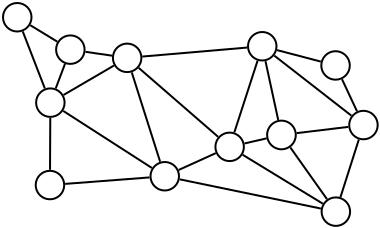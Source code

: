 <?xml version="1.0" encoding="UTF-8"?>
<dia:diagram xmlns:dia="http://www.lysator.liu.se/~alla/dia/">
  <dia:layer name="Background" visible="true" active="true">
    <dia:object type="Geometric - Perfect Circle" version="1" id="O0">
      <dia:attribute name="obj_pos">
        <dia:point val="8.2,3.7"/>
      </dia:attribute>
      <dia:attribute name="obj_bb">
        <dia:rectangle val="8.15,3.65;9.675,5.175"/>
      </dia:attribute>
      <dia:attribute name="meta">
        <dia:composite type="dict"/>
      </dia:attribute>
      <dia:attribute name="elem_corner">
        <dia:point val="8.2,3.7"/>
      </dia:attribute>
      <dia:attribute name="elem_width">
        <dia:real val="1.425"/>
      </dia:attribute>
      <dia:attribute name="elem_height">
        <dia:real val="1.425"/>
      </dia:attribute>
      <dia:attribute name="line_width">
        <dia:real val="0.1"/>
      </dia:attribute>
      <dia:attribute name="line_colour">
        <dia:color val="#000000"/>
      </dia:attribute>
      <dia:attribute name="fill_colour">
        <dia:color val="#ffffff"/>
      </dia:attribute>
      <dia:attribute name="show_background">
        <dia:boolean val="true"/>
      </dia:attribute>
      <dia:attribute name="line_style">
        <dia:enum val="0"/>
        <dia:real val="1"/>
      </dia:attribute>
      <dia:attribute name="flip_horizontal">
        <dia:boolean val="false"/>
      </dia:attribute>
      <dia:attribute name="flip_vertical">
        <dia:boolean val="false"/>
      </dia:attribute>
      <dia:attribute name="subscale">
        <dia:real val="1"/>
      </dia:attribute>
    </dia:object>
    <dia:object type="Geometric - Perfect Circle" version="1" id="O1">
      <dia:attribute name="obj_pos">
        <dia:point val="14.955,3.12"/>
      </dia:attribute>
      <dia:attribute name="obj_bb">
        <dia:rectangle val="14.905,3.07;16.43,4.595"/>
      </dia:attribute>
      <dia:attribute name="meta">
        <dia:composite type="dict"/>
      </dia:attribute>
      <dia:attribute name="elem_corner">
        <dia:point val="14.955,3.12"/>
      </dia:attribute>
      <dia:attribute name="elem_width">
        <dia:real val="1.425"/>
      </dia:attribute>
      <dia:attribute name="elem_height">
        <dia:real val="1.425"/>
      </dia:attribute>
      <dia:attribute name="line_width">
        <dia:real val="0.1"/>
      </dia:attribute>
      <dia:attribute name="line_colour">
        <dia:color val="#000000"/>
      </dia:attribute>
      <dia:attribute name="fill_colour">
        <dia:color val="#ffffff"/>
      </dia:attribute>
      <dia:attribute name="show_background">
        <dia:boolean val="true"/>
      </dia:attribute>
      <dia:attribute name="line_style">
        <dia:enum val="0"/>
        <dia:real val="1"/>
      </dia:attribute>
      <dia:attribute name="flip_horizontal">
        <dia:boolean val="false"/>
      </dia:attribute>
      <dia:attribute name="flip_vertical">
        <dia:boolean val="false"/>
      </dia:attribute>
      <dia:attribute name="subscale">
        <dia:real val="1"/>
      </dia:attribute>
    </dia:object>
    <dia:object type="Geometric - Perfect Circle" version="1" id="O2">
      <dia:attribute name="obj_pos">
        <dia:point val="4.36,5.94"/>
      </dia:attribute>
      <dia:attribute name="obj_bb">
        <dia:rectangle val="4.31,5.89;5.835,7.415"/>
      </dia:attribute>
      <dia:attribute name="meta">
        <dia:composite type="dict"/>
      </dia:attribute>
      <dia:attribute name="elem_corner">
        <dia:point val="4.36,5.94"/>
      </dia:attribute>
      <dia:attribute name="elem_width">
        <dia:real val="1.425"/>
      </dia:attribute>
      <dia:attribute name="elem_height">
        <dia:real val="1.425"/>
      </dia:attribute>
      <dia:attribute name="line_width">
        <dia:real val="0.1"/>
      </dia:attribute>
      <dia:attribute name="line_colour">
        <dia:color val="#000000"/>
      </dia:attribute>
      <dia:attribute name="fill_colour">
        <dia:color val="#ffffff"/>
      </dia:attribute>
      <dia:attribute name="show_background">
        <dia:boolean val="true"/>
      </dia:attribute>
      <dia:attribute name="line_style">
        <dia:enum val="0"/>
        <dia:real val="1"/>
      </dia:attribute>
      <dia:attribute name="flip_horizontal">
        <dia:boolean val="false"/>
      </dia:attribute>
      <dia:attribute name="flip_vertical">
        <dia:boolean val="false"/>
      </dia:attribute>
      <dia:attribute name="subscale">
        <dia:real val="1"/>
      </dia:attribute>
    </dia:object>
    <dia:object type="Geometric - Perfect Circle" version="1" id="O3">
      <dia:attribute name="obj_pos">
        <dia:point val="20.015,7.06"/>
      </dia:attribute>
      <dia:attribute name="obj_bb">
        <dia:rectangle val="19.965,7.01;21.49,8.535"/>
      </dia:attribute>
      <dia:attribute name="meta">
        <dia:composite type="dict"/>
      </dia:attribute>
      <dia:attribute name="elem_corner">
        <dia:point val="20.015,7.06"/>
      </dia:attribute>
      <dia:attribute name="elem_width">
        <dia:real val="1.425"/>
      </dia:attribute>
      <dia:attribute name="elem_height">
        <dia:real val="1.425"/>
      </dia:attribute>
      <dia:attribute name="line_width">
        <dia:real val="0.1"/>
      </dia:attribute>
      <dia:attribute name="line_colour">
        <dia:color val="#000000"/>
      </dia:attribute>
      <dia:attribute name="fill_colour">
        <dia:color val="#ffffff"/>
      </dia:attribute>
      <dia:attribute name="show_background">
        <dia:boolean val="true"/>
      </dia:attribute>
      <dia:attribute name="line_style">
        <dia:enum val="0"/>
        <dia:real val="1"/>
      </dia:attribute>
      <dia:attribute name="flip_horizontal">
        <dia:boolean val="false"/>
      </dia:attribute>
      <dia:attribute name="flip_vertical">
        <dia:boolean val="false"/>
      </dia:attribute>
      <dia:attribute name="subscale">
        <dia:real val="1"/>
      </dia:attribute>
    </dia:object>
    <dia:object type="Geometric - Perfect Circle" version="1" id="O4">
      <dia:attribute name="obj_pos">
        <dia:point val="2.705,1.67"/>
      </dia:attribute>
      <dia:attribute name="obj_bb">
        <dia:rectangle val="2.655,1.62;4.18,3.145"/>
      </dia:attribute>
      <dia:attribute name="meta">
        <dia:composite type="dict"/>
      </dia:attribute>
      <dia:attribute name="elem_corner">
        <dia:point val="2.705,1.67"/>
      </dia:attribute>
      <dia:attribute name="elem_width">
        <dia:real val="1.425"/>
      </dia:attribute>
      <dia:attribute name="elem_height">
        <dia:real val="1.425"/>
      </dia:attribute>
      <dia:attribute name="line_width">
        <dia:real val="0.1"/>
      </dia:attribute>
      <dia:attribute name="line_colour">
        <dia:color val="#000000"/>
      </dia:attribute>
      <dia:attribute name="fill_colour">
        <dia:color val="#ffffff"/>
      </dia:attribute>
      <dia:attribute name="show_background">
        <dia:boolean val="true"/>
      </dia:attribute>
      <dia:attribute name="line_style">
        <dia:enum val="0"/>
        <dia:real val="1"/>
      </dia:attribute>
      <dia:attribute name="flip_horizontal">
        <dia:boolean val="false"/>
      </dia:attribute>
      <dia:attribute name="flip_vertical">
        <dia:boolean val="false"/>
      </dia:attribute>
      <dia:attribute name="subscale">
        <dia:real val="1"/>
      </dia:attribute>
    </dia:object>
    <dia:object type="Geometric - Perfect Circle" version="1" id="O5">
      <dia:attribute name="obj_pos">
        <dia:point val="5.36,3.29"/>
      </dia:attribute>
      <dia:attribute name="obj_bb">
        <dia:rectangle val="5.31,3.24;6.835,4.765"/>
      </dia:attribute>
      <dia:attribute name="meta">
        <dia:composite type="dict"/>
      </dia:attribute>
      <dia:attribute name="elem_corner">
        <dia:point val="5.36,3.29"/>
      </dia:attribute>
      <dia:attribute name="elem_width">
        <dia:real val="1.425"/>
      </dia:attribute>
      <dia:attribute name="elem_height">
        <dia:real val="1.425"/>
      </dia:attribute>
      <dia:attribute name="line_width">
        <dia:real val="0.1"/>
      </dia:attribute>
      <dia:attribute name="line_colour">
        <dia:color val="#000000"/>
      </dia:attribute>
      <dia:attribute name="fill_colour">
        <dia:color val="#ffffff"/>
      </dia:attribute>
      <dia:attribute name="show_background">
        <dia:boolean val="true"/>
      </dia:attribute>
      <dia:attribute name="line_style">
        <dia:enum val="0"/>
        <dia:real val="1"/>
      </dia:attribute>
      <dia:attribute name="flip_horizontal">
        <dia:boolean val="false"/>
      </dia:attribute>
      <dia:attribute name="flip_vertical">
        <dia:boolean val="false"/>
      </dia:attribute>
      <dia:attribute name="subscale">
        <dia:real val="1"/>
      </dia:attribute>
    </dia:object>
    <dia:object type="Geometric - Perfect Circle" version="1" id="O6">
      <dia:attribute name="obj_pos">
        <dia:point val="15.91,7.55"/>
      </dia:attribute>
      <dia:attribute name="obj_bb">
        <dia:rectangle val="15.86,7.5;17.395,9.035"/>
      </dia:attribute>
      <dia:attribute name="meta">
        <dia:composite type="dict"/>
      </dia:attribute>
      <dia:attribute name="elem_corner">
        <dia:point val="15.91,7.55"/>
      </dia:attribute>
      <dia:attribute name="elem_width">
        <dia:real val="1.435"/>
      </dia:attribute>
      <dia:attribute name="elem_height">
        <dia:real val="1.435"/>
      </dia:attribute>
      <dia:attribute name="line_width">
        <dia:real val="0.1"/>
      </dia:attribute>
      <dia:attribute name="line_colour">
        <dia:color val="#000000"/>
      </dia:attribute>
      <dia:attribute name="fill_colour">
        <dia:color val="#ffffff"/>
      </dia:attribute>
      <dia:attribute name="show_background">
        <dia:boolean val="true"/>
      </dia:attribute>
      <dia:attribute name="line_style">
        <dia:enum val="0"/>
        <dia:real val="1"/>
      </dia:attribute>
      <dia:attribute name="flip_horizontal">
        <dia:boolean val="false"/>
      </dia:attribute>
      <dia:attribute name="flip_vertical">
        <dia:boolean val="false"/>
      </dia:attribute>
      <dia:attribute name="subscale">
        <dia:real val="1"/>
      </dia:attribute>
    </dia:object>
    <dia:object type="Geometric - Perfect Circle" version="1" id="O7">
      <dia:attribute name="obj_pos">
        <dia:point val="18.62,4.08"/>
      </dia:attribute>
      <dia:attribute name="obj_bb">
        <dia:rectangle val="18.57,4.03;20.095,5.555"/>
      </dia:attribute>
      <dia:attribute name="meta">
        <dia:composite type="dict"/>
      </dia:attribute>
      <dia:attribute name="elem_corner">
        <dia:point val="18.62,4.08"/>
      </dia:attribute>
      <dia:attribute name="elem_width">
        <dia:real val="1.425"/>
      </dia:attribute>
      <dia:attribute name="elem_height">
        <dia:real val="1.425"/>
      </dia:attribute>
      <dia:attribute name="line_width">
        <dia:real val="0.1"/>
      </dia:attribute>
      <dia:attribute name="line_colour">
        <dia:color val="#000000"/>
      </dia:attribute>
      <dia:attribute name="fill_colour">
        <dia:color val="#ffffff"/>
      </dia:attribute>
      <dia:attribute name="show_background">
        <dia:boolean val="true"/>
      </dia:attribute>
      <dia:attribute name="line_style">
        <dia:enum val="0"/>
        <dia:real val="1"/>
      </dia:attribute>
      <dia:attribute name="flip_horizontal">
        <dia:boolean val="false"/>
      </dia:attribute>
      <dia:attribute name="flip_vertical">
        <dia:boolean val="false"/>
      </dia:attribute>
      <dia:attribute name="subscale">
        <dia:real val="1"/>
      </dia:attribute>
    </dia:object>
    <dia:object type="Geometric - Perfect Circle" version="1" id="O8">
      <dia:attribute name="obj_pos">
        <dia:point val="13.325,8.15"/>
      </dia:attribute>
      <dia:attribute name="obj_bb">
        <dia:rectangle val="13.275,8.1;14.8,9.625"/>
      </dia:attribute>
      <dia:attribute name="meta">
        <dia:composite type="dict"/>
      </dia:attribute>
      <dia:attribute name="elem_corner">
        <dia:point val="13.325,8.15"/>
      </dia:attribute>
      <dia:attribute name="elem_width">
        <dia:real val="1.425"/>
      </dia:attribute>
      <dia:attribute name="elem_height">
        <dia:real val="1.425"/>
      </dia:attribute>
      <dia:attribute name="line_width">
        <dia:real val="0.1"/>
      </dia:attribute>
      <dia:attribute name="line_colour">
        <dia:color val="#000000"/>
      </dia:attribute>
      <dia:attribute name="fill_colour">
        <dia:color val="#ffffff"/>
      </dia:attribute>
      <dia:attribute name="show_background">
        <dia:boolean val="true"/>
      </dia:attribute>
      <dia:attribute name="line_style">
        <dia:enum val="0"/>
        <dia:real val="1"/>
      </dia:attribute>
      <dia:attribute name="flip_horizontal">
        <dia:boolean val="false"/>
      </dia:attribute>
      <dia:attribute name="flip_vertical">
        <dia:boolean val="false"/>
      </dia:attribute>
      <dia:attribute name="subscale">
        <dia:real val="1"/>
      </dia:attribute>
    </dia:object>
    <dia:object type="Geometric - Perfect Circle" version="1" id="O9">
      <dia:attribute name="obj_pos">
        <dia:point val="10.08,9.62"/>
      </dia:attribute>
      <dia:attribute name="obj_bb">
        <dia:rectangle val="10.03,9.57;11.555,11.095"/>
      </dia:attribute>
      <dia:attribute name="meta">
        <dia:composite type="dict"/>
      </dia:attribute>
      <dia:attribute name="elem_corner">
        <dia:point val="10.08,9.62"/>
      </dia:attribute>
      <dia:attribute name="elem_width">
        <dia:real val="1.425"/>
      </dia:attribute>
      <dia:attribute name="elem_height">
        <dia:real val="1.425"/>
      </dia:attribute>
      <dia:attribute name="line_width">
        <dia:real val="0.1"/>
      </dia:attribute>
      <dia:attribute name="line_colour">
        <dia:color val="#000000"/>
      </dia:attribute>
      <dia:attribute name="fill_colour">
        <dia:color val="#ffffff"/>
      </dia:attribute>
      <dia:attribute name="show_background">
        <dia:boolean val="true"/>
      </dia:attribute>
      <dia:attribute name="line_style">
        <dia:enum val="0"/>
        <dia:real val="1"/>
      </dia:attribute>
      <dia:attribute name="flip_horizontal">
        <dia:boolean val="false"/>
      </dia:attribute>
      <dia:attribute name="flip_vertical">
        <dia:boolean val="false"/>
      </dia:attribute>
      <dia:attribute name="subscale">
        <dia:real val="1"/>
      </dia:attribute>
    </dia:object>
    <dia:object type="Geometric - Perfect Circle" version="1" id="O10">
      <dia:attribute name="obj_pos">
        <dia:point val="18.635,11.39"/>
      </dia:attribute>
      <dia:attribute name="obj_bb">
        <dia:rectangle val="18.585,11.34;20.11,12.865"/>
      </dia:attribute>
      <dia:attribute name="meta">
        <dia:composite type="dict"/>
      </dia:attribute>
      <dia:attribute name="elem_corner">
        <dia:point val="18.635,11.39"/>
      </dia:attribute>
      <dia:attribute name="elem_width">
        <dia:real val="1.425"/>
      </dia:attribute>
      <dia:attribute name="elem_height">
        <dia:real val="1.425"/>
      </dia:attribute>
      <dia:attribute name="line_width">
        <dia:real val="0.1"/>
      </dia:attribute>
      <dia:attribute name="line_colour">
        <dia:color val="#000000"/>
      </dia:attribute>
      <dia:attribute name="fill_colour">
        <dia:color val="#ffffff"/>
      </dia:attribute>
      <dia:attribute name="show_background">
        <dia:boolean val="true"/>
      </dia:attribute>
      <dia:attribute name="line_style">
        <dia:enum val="0"/>
        <dia:real val="1"/>
      </dia:attribute>
      <dia:attribute name="flip_horizontal">
        <dia:boolean val="false"/>
      </dia:attribute>
      <dia:attribute name="flip_vertical">
        <dia:boolean val="false"/>
      </dia:attribute>
      <dia:attribute name="subscale">
        <dia:real val="1"/>
      </dia:attribute>
    </dia:object>
    <dia:object type="Geometric - Perfect Circle" version="1" id="O11">
      <dia:attribute name="obj_pos">
        <dia:point val="4.34,10.06"/>
      </dia:attribute>
      <dia:attribute name="obj_bb">
        <dia:rectangle val="4.29,10.01;5.815,11.535"/>
      </dia:attribute>
      <dia:attribute name="meta">
        <dia:composite type="dict"/>
      </dia:attribute>
      <dia:attribute name="elem_corner">
        <dia:point val="4.34,10.06"/>
      </dia:attribute>
      <dia:attribute name="elem_width">
        <dia:real val="1.425"/>
      </dia:attribute>
      <dia:attribute name="elem_height">
        <dia:real val="1.425"/>
      </dia:attribute>
      <dia:attribute name="line_width">
        <dia:real val="0.1"/>
      </dia:attribute>
      <dia:attribute name="line_colour">
        <dia:color val="#000000"/>
      </dia:attribute>
      <dia:attribute name="fill_colour">
        <dia:color val="#ffffff"/>
      </dia:attribute>
      <dia:attribute name="show_background">
        <dia:boolean val="true"/>
      </dia:attribute>
      <dia:attribute name="line_style">
        <dia:enum val="0"/>
        <dia:real val="1"/>
      </dia:attribute>
      <dia:attribute name="flip_horizontal">
        <dia:boolean val="false"/>
      </dia:attribute>
      <dia:attribute name="flip_vertical">
        <dia:boolean val="false"/>
      </dia:attribute>
      <dia:attribute name="subscale">
        <dia:real val="1"/>
      </dia:attribute>
    </dia:object>
    <dia:object type="Standard - PolyLine" version="0" id="O12">
      <dia:attribute name="obj_pos">
        <dia:point val="3.417,2.382"/>
      </dia:attribute>
      <dia:attribute name="obj_bb">
        <dia:rectangle val="4.0,2.711;5.49,3.674"/>
      </dia:attribute>
      <dia:attribute name="poly_points">
        <dia:point val="3.417,2.382"/>
        <dia:point val="6.072,4.003"/>
      </dia:attribute>
      <dia:connections>
        <dia:connection handle="0" to="O4" connection="8"/>
        <dia:connection handle="1" to="O5" connection="8"/>
      </dia:connections>
    </dia:object>
    <dia:object type="Standard - Line" version="0" id="O13">
      <dia:attribute name="obj_pos">
        <dia:point val="3.693,3.092"/>
      </dia:attribute>
      <dia:attribute name="obj_bb">
        <dia:rectangle val="3.628,3.028;4.862,6.007"/>
      </dia:attribute>
      <dia:attribute name="conn_endpoints">
        <dia:point val="3.693,3.092"/>
        <dia:point val="4.797,5.943"/>
      </dia:attribute>
      <dia:attribute name="numcp">
        <dia:int val="1"/>
      </dia:attribute>
      <dia:connections>
        <dia:connection handle="0" to="O4" connection="8"/>
        <dia:connection handle="1" to="O2" connection="8"/>
      </dia:connections>
    </dia:object>
    <dia:object type="Standard - Line" version="0" id="O14">
      <dia:attribute name="obj_pos">
        <dia:point val="8.158,4.304"/>
      </dia:attribute>
      <dia:attribute name="obj_bb">
        <dia:rectangle val="6.771,4.055;8.214,4.36"/>
      </dia:attribute>
      <dia:attribute name="conn_endpoints">
        <dia:point val="8.158,4.304"/>
        <dia:point val="6.827,4.111"/>
      </dia:attribute>
      <dia:attribute name="numcp">
        <dia:int val="1"/>
      </dia:attribute>
      <dia:connections>
        <dia:connection handle="0" to="O0" connection="8"/>
        <dia:connection handle="1" to="O5" connection="8"/>
      </dia:connections>
    </dia:object>
    <dia:object type="Standard - Line" version="0" id="O15">
      <dia:attribute name="obj_pos">
        <dia:point val="5.34,5.943"/>
      </dia:attribute>
      <dia:attribute name="obj_bb">
        <dia:rectangle val="5.276,4.647;5.869,6.008"/>
      </dia:attribute>
      <dia:attribute name="conn_endpoints">
        <dia:point val="5.34,5.943"/>
        <dia:point val="5.805,4.712"/>
      </dia:attribute>
      <dia:attribute name="numcp">
        <dia:int val="1"/>
      </dia:attribute>
      <dia:connections>
        <dia:connection handle="0" to="O2" connection="8"/>
        <dia:connection handle="1" to="O5" connection="8"/>
      </dia:connections>
    </dia:object>
    <dia:object type="Standard - Line" version="0" id="O16">
      <dia:attribute name="obj_pos">
        <dia:point val="5.069,7.415"/>
      </dia:attribute>
      <dia:attribute name="obj_bb">
        <dia:rectangle val="5.006,7.365;5.119,10.06"/>
      </dia:attribute>
      <dia:attribute name="conn_endpoints">
        <dia:point val="5.069,7.415"/>
        <dia:point val="5.056,10.01"/>
      </dia:attribute>
      <dia:attribute name="numcp">
        <dia:int val="1"/>
      </dia:attribute>
      <dia:connections>
        <dia:connection handle="0" to="O2" connection="8"/>
        <dia:connection handle="1" to="O11" connection="8"/>
      </dia:connections>
    </dia:object>
    <dia:object type="Standard - Line" version="0" id="O17">
      <dia:attribute name="obj_pos">
        <dia:point val="5.813,10.714"/>
      </dia:attribute>
      <dia:attribute name="obj_bb">
        <dia:rectangle val="5.759,10.337;10.086,10.768"/>
      </dia:attribute>
      <dia:attribute name="conn_endpoints">
        <dia:point val="5.813,10.714"/>
        <dia:point val="10.032,10.391"/>
      </dia:attribute>
      <dia:attribute name="numcp">
        <dia:int val="1"/>
      </dia:attribute>
      <dia:connections>
        <dia:connection handle="0" to="O11" connection="8"/>
        <dia:connection handle="1" to="O9" connection="8"/>
      </dia:connections>
    </dia:object>
    <dia:object type="Standard - Line" version="0" id="O18">
      <dia:attribute name="obj_pos">
        <dia:point val="5.714,7.065"/>
      </dia:attribute>
      <dia:attribute name="obj_bb">
        <dia:rectangle val="5.645,6.996;10.22,9.989"/>
      </dia:attribute>
      <dia:attribute name="conn_endpoints">
        <dia:point val="5.714,7.065"/>
        <dia:point val="10.151,9.92"/>
      </dia:attribute>
      <dia:attribute name="numcp">
        <dia:int val="1"/>
      </dia:attribute>
      <dia:connections>
        <dia:connection handle="0" to="O2" connection="8"/>
        <dia:connection handle="1" to="O9" connection="8"/>
      </dia:connections>
    </dia:object>
    <dia:object type="Standard - Line" version="0" id="O19">
      <dia:attribute name="obj_pos">
        <dia:point val="5.731,6.268"/>
      </dia:attribute>
      <dia:attribute name="obj_bb">
        <dia:rectangle val="5.663,4.728;8.322,6.337"/>
      </dia:attribute>
      <dia:attribute name="conn_endpoints">
        <dia:point val="5.731,6.268"/>
        <dia:point val="8.254,4.797"/>
      </dia:attribute>
      <dia:attribute name="numcp">
        <dia:int val="1"/>
      </dia:attribute>
      <dia:connections>
        <dia:connection handle="0" to="O2" connection="8"/>
        <dia:connection handle="1" to="O0" connection="8"/>
      </dia:connections>
    </dia:object>
    <dia:object type="Standard - Line" version="0" id="O20">
      <dia:attribute name="obj_pos">
        <dia:point val="16.405,4.026"/>
      </dia:attribute>
      <dia:attribute name="obj_bb">
        <dia:rectangle val="16.344,3.965;18.656,4.66"/>
      </dia:attribute>
      <dia:attribute name="conn_endpoints">
        <dia:point val="16.405,4.026"/>
        <dia:point val="18.595,4.599"/>
      </dia:attribute>
      <dia:attribute name="numcp">
        <dia:int val="1"/>
      </dia:attribute>
      <dia:connections>
        <dia:connection handle="0" to="O1" connection="8"/>
        <dia:connection handle="1" to="O7" connection="8"/>
      </dia:connections>
    </dia:object>
    <dia:object type="Standard - Line" version="0" id="O21">
      <dia:attribute name="obj_pos">
        <dia:point val="20.404,7.082"/>
      </dia:attribute>
      <dia:attribute name="obj_bb">
        <dia:rectangle val="19.589,5.416;20.471,7.149"/>
      </dia:attribute>
      <dia:attribute name="conn_endpoints">
        <dia:point val="20.404,7.082"/>
        <dia:point val="19.656,5.483"/>
      </dia:attribute>
      <dia:attribute name="numcp">
        <dia:int val="1"/>
      </dia:attribute>
      <dia:connections>
        <dia:connection handle="0" to="O3" connection="8"/>
        <dia:connection handle="1" to="O7" connection="8"/>
      </dia:connections>
    </dia:object>
    <dia:object type="Standard - Line" version="0" id="O22">
      <dia:attribute name="obj_pos">
        <dia:point val="13.343,9.177"/>
      </dia:attribute>
      <dia:attribute name="obj_bb">
        <dia:rectangle val="11.421,9.111;13.409,10.084"/>
      </dia:attribute>
      <dia:attribute name="conn_endpoints">
        <dia:point val="13.343,9.177"/>
        <dia:point val="11.487,10.018"/>
      </dia:attribute>
      <dia:attribute name="numcp">
        <dia:int val="1"/>
      </dia:attribute>
      <dia:connections>
        <dia:connection handle="0" to="O8" connection="8"/>
        <dia:connection handle="1" to="O9" connection="8"/>
      </dia:connections>
    </dia:object>
    <dia:object type="Standard - Line" version="0" id="O23">
      <dia:attribute name="obj_pos">
        <dia:point val="11.539,10.487"/>
      </dia:attribute>
      <dia:attribute name="obj_bb">
        <dia:rectangle val="11.48,10.428;18.66,12.007"/>
      </dia:attribute>
      <dia:attribute name="conn_endpoints">
        <dia:point val="11.539,10.487"/>
        <dia:point val="18.601,11.948"/>
      </dia:attribute>
      <dia:attribute name="numcp">
        <dia:int val="1"/>
      </dia:attribute>
      <dia:connections>
        <dia:connection handle="0" to="O9" connection="8"/>
        <dia:connection handle="1" to="O10" connection="8"/>
      </dia:connections>
    </dia:object>
    <dia:object type="Standard - Line" version="0" id="O24">
      <dia:attribute name="obj_pos">
        <dia:point val="15.889,8.437"/>
      </dia:attribute>
      <dia:attribute name="obj_bb">
        <dia:rectangle val="14.719,8.377;15.949,8.752"/>
      </dia:attribute>
      <dia:attribute name="conn_endpoints">
        <dia:point val="15.889,8.437"/>
        <dia:point val="14.779,8.692"/>
      </dia:attribute>
      <dia:attribute name="numcp">
        <dia:int val="1"/>
      </dia:attribute>
      <dia:connections>
        <dia:connection handle="0" to="O6" connection="8"/>
        <dia:connection handle="1" to="O8" connection="8"/>
      </dia:connections>
    </dia:object>
    <dia:object type="Standard - Line" version="0" id="O25">
      <dia:attribute name="obj_pos">
        <dia:point val="14.689,9.26"/>
      </dia:attribute>
      <dia:attribute name="obj_bb">
        <dia:rectangle val="14.62,9.191;18.765,11.774"/>
      </dia:attribute>
      <dia:attribute name="conn_endpoints">
        <dia:point val="14.689,9.26"/>
        <dia:point val="18.696,11.705"/>
      </dia:attribute>
      <dia:attribute name="numcp">
        <dia:int val="1"/>
      </dia:attribute>
      <dia:connections>
        <dia:connection handle="0" to="O8" connection="8"/>
        <dia:connection handle="1" to="O10" connection="8"/>
      </dia:connections>
    </dia:object>
    <dia:object type="Standard - Line" version="0" id="O26">
      <dia:attribute name="obj_pos">
        <dia:point val="17.071,8.893"/>
      </dia:attribute>
      <dia:attribute name="obj_bb">
        <dia:rectangle val="17.002,8.824;18.976,11.55"/>
      </dia:attribute>
      <dia:attribute name="conn_endpoints">
        <dia:point val="17.071,8.893"/>
        <dia:point val="18.906,11.48"/>
      </dia:attribute>
      <dia:attribute name="numcp">
        <dia:int val="1"/>
      </dia:attribute>
      <dia:connections>
        <dia:connection handle="0" to="O6" connection="8"/>
        <dia:connection handle="1" to="O10" connection="8"/>
      </dia:connections>
    </dia:object>
    <dia:object type="Standard - Line" version="0" id="O27">
      <dia:attribute name="obj_pos">
        <dia:point val="17.389,8.176"/>
      </dia:attribute>
      <dia:attribute name="obj_bb">
        <dia:rectangle val="17.334,7.808;20.026,8.231"/>
      </dia:attribute>
      <dia:attribute name="conn_endpoints">
        <dia:point val="17.389,8.176"/>
        <dia:point val="19.97,7.864"/>
      </dia:attribute>
      <dia:attribute name="numcp">
        <dia:int val="1"/>
      </dia:attribute>
      <dia:connections>
        <dia:connection handle="0" to="O6" connection="8"/>
        <dia:connection handle="1" to="O3" connection="8"/>
      </dia:connections>
    </dia:object>
    <dia:object type="Standard - Line" version="0" id="O28">
      <dia:attribute name="obj_pos">
        <dia:point val="19.577,11.384"/>
      </dia:attribute>
      <dia:attribute name="obj_bb">
        <dia:rectangle val="19.514,8.429;20.561,11.447"/>
      </dia:attribute>
      <dia:attribute name="conn_endpoints">
        <dia:point val="19.577,11.384"/>
        <dia:point val="20.498,8.491"/>
      </dia:attribute>
      <dia:attribute name="numcp">
        <dia:int val="1"/>
      </dia:attribute>
      <dia:connections>
        <dia:connection handle="0" to="O10" connection="8"/>
        <dia:connection handle="1" to="O3" connection="8"/>
      </dia:connections>
    </dia:object>
    <dia:object type="Standard - Line" version="0" id="O29">
      <dia:attribute name="obj_pos">
        <dia:point val="16.269,4.301"/>
      </dia:attribute>
      <dia:attribute name="obj_bb">
        <dia:rectangle val="16.199,4.231;20.196,7.374"/>
      </dia:attribute>
      <dia:attribute name="conn_endpoints">
        <dia:point val="16.269,4.301"/>
        <dia:point val="20.126,7.304"/>
      </dia:attribute>
      <dia:attribute name="numcp">
        <dia:int val="1"/>
      </dia:attribute>
      <dia:connections>
        <dia:connection handle="0" to="O1" connection="8"/>
        <dia:connection handle="1" to="O3" connection="8"/>
      </dia:connections>
    </dia:object>
    <dia:object type="Standard - Line" version="0" id="O30">
      <dia:attribute name="obj_pos">
        <dia:point val="9.143,5.139"/>
      </dia:attribute>
      <dia:attribute name="obj_bb">
        <dia:rectangle val="9.08,5.076;10.625,9.669"/>
      </dia:attribute>
      <dia:attribute name="conn_endpoints">
        <dia:point val="9.143,5.139"/>
        <dia:point val="10.562,9.606"/>
      </dia:attribute>
      <dia:attribute name="numcp">
        <dia:int val="1"/>
      </dia:attribute>
      <dia:connections>
        <dia:connection handle="0" to="O0" connection="8"/>
        <dia:connection handle="1" to="O9" connection="8"/>
      </dia:connections>
    </dia:object>
    <dia:object type="Standard - Line" version="0" id="O31">
      <dia:attribute name="obj_pos">
        <dia:point val="9.672,4.347"/>
      </dia:attribute>
      <dia:attribute name="obj_bb">
        <dia:rectangle val="9.618,3.844;14.962,4.401"/>
      </dia:attribute>
      <dia:attribute name="conn_endpoints">
        <dia:point val="9.672,4.347"/>
        <dia:point val="14.908,3.898"/>
      </dia:attribute>
      <dia:attribute name="numcp">
        <dia:int val="1"/>
      </dia:attribute>
      <dia:connections>
        <dia:connection handle="0" to="O0" connection="8"/>
        <dia:connection handle="1" to="O1" connection="8"/>
      </dia:connections>
    </dia:object>
    <dia:object type="Standard - Line" version="0" id="O32">
      <dia:attribute name="obj_pos">
        <dia:point val="13.462,8.362"/>
      </dia:attribute>
      <dia:attribute name="obj_bb">
        <dia:rectangle val="9.418,4.842;13.532,8.433"/>
      </dia:attribute>
      <dia:attribute name="conn_endpoints">
        <dia:point val="13.462,8.362"/>
        <dia:point val="9.488,4.913"/>
      </dia:attribute>
      <dia:attribute name="numcp">
        <dia:int val="1"/>
      </dia:attribute>
      <dia:connections>
        <dia:connection handle="0" to="O8" connection="8"/>
        <dia:connection handle="1" to="O0" connection="8"/>
      </dia:connections>
    </dia:object>
    <dia:object type="Standard - Line" version="0" id="O33">
      <dia:attribute name="obj_pos">
        <dia:point val="14.273,8.137"/>
      </dia:attribute>
      <dia:attribute name="obj_bb">
        <dia:rectangle val="14.21,4.495;15.495,8.2"/>
      </dia:attribute>
      <dia:attribute name="conn_endpoints">
        <dia:point val="14.273,8.137"/>
        <dia:point val="15.432,4.558"/>
      </dia:attribute>
      <dia:attribute name="numcp">
        <dia:int val="1"/>
      </dia:attribute>
      <dia:connections>
        <dia:connection handle="0" to="O8" connection="8"/>
        <dia:connection handle="1" to="O1" connection="8"/>
      </dia:connections>
    </dia:object>
    <dia:object type="Standard - Line" version="0" id="O34">
      <dia:attribute name="obj_pos">
        <dia:point val="16.465,7.518"/>
      </dia:attribute>
      <dia:attribute name="obj_bb">
        <dia:rectangle val="15.769,4.519;16.525,7.577"/>
      </dia:attribute>
      <dia:attribute name="conn_endpoints">
        <dia:point val="16.465,7.518"/>
        <dia:point val="15.829,4.578"/>
      </dia:attribute>
      <dia:attribute name="numcp">
        <dia:int val="1"/>
      </dia:attribute>
      <dia:connections>
        <dia:connection handle="0" to="O6" connection="8"/>
        <dia:connection handle="1" to="O1" connection="8"/>
      </dia:connections>
    </dia:object>
  </dia:layer>
</dia:diagram>
